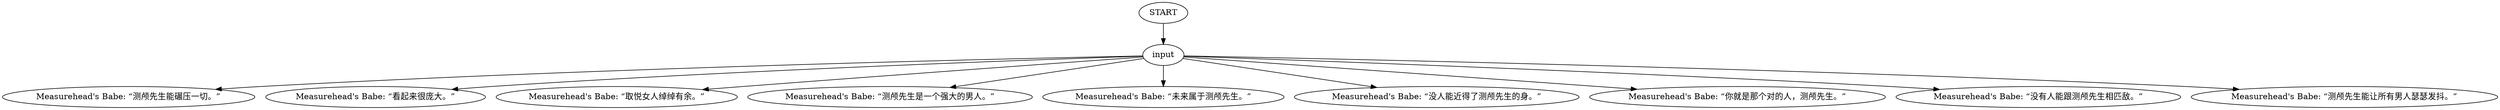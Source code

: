 # GATES / BABEONE barks
# One of Measurehead's awesomely hot companions who barks mocking stuff at you (on clicking).
# ==================================================
digraph G {
	  0 [label="START"];
	  1 [label="input"];
	  3 [label="Measurehead's Babe: “测颅先生能碾压一切。”"];
	  4 [label="Measurehead's Babe: “看起来很庞大。”"];
	  5 [label="Measurehead's Babe: “取悦女人绰绰有余。”"];
	  6 [label="Measurehead's Babe: “测颅先生是一个强大的男人。”"];
	  7 [label="Measurehead's Babe: “未来属于测颅先生。”"];
	  8 [label="Measurehead's Babe: “没人能近得了测颅先生的身。”"];
	  9 [label="Measurehead's Babe: “你就是那个对的人，测颅先生。”"];
	  10 [label="Measurehead's Babe: “没有人能跟测颅先生相匹敌。”"];
	  11 [label="Measurehead's Babe: “测颅先生能让所有男人瑟瑟发抖。”"];
	  0 -> 1
	  1 -> 3
	  1 -> 4
	  1 -> 5
	  1 -> 6
	  1 -> 7
	  1 -> 8
	  1 -> 9
	  1 -> 10
	  1 -> 11
}

